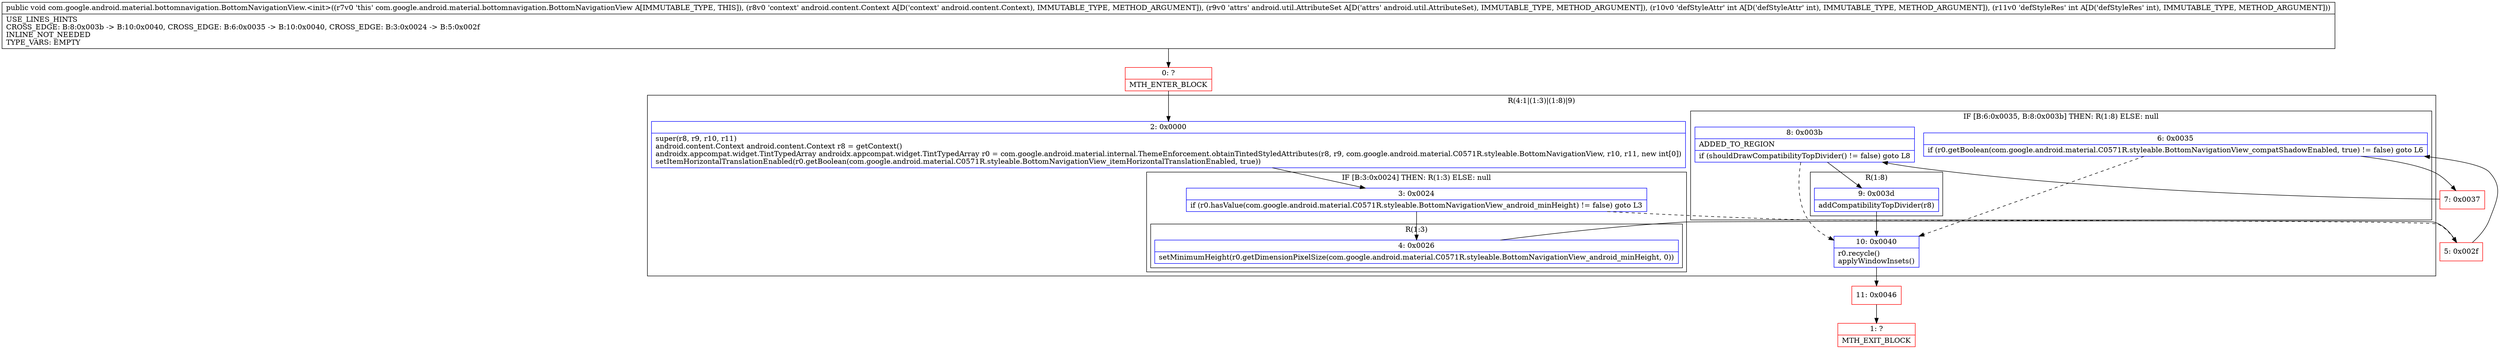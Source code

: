 digraph "CFG forcom.google.android.material.bottomnavigation.BottomNavigationView.\<init\>(Landroid\/content\/Context;Landroid\/util\/AttributeSet;II)V" {
subgraph cluster_Region_2014179441 {
label = "R(4:1|(1:3)|(1:8)|9)";
node [shape=record,color=blue];
Node_2 [shape=record,label="{2\:\ 0x0000|super(r8, r9, r10, r11)\landroid.content.Context android.content.Context r8 = getContext()\landroidx.appcompat.widget.TintTypedArray androidx.appcompat.widget.TintTypedArray r0 = com.google.android.material.internal.ThemeEnforcement.obtainTintedStyledAttributes(r8, r9, com.google.android.material.C0571R.styleable.BottomNavigationView, r10, r11, new int[0])\lsetItemHorizontalTranslationEnabled(r0.getBoolean(com.google.android.material.C0571R.styleable.BottomNavigationView_itemHorizontalTranslationEnabled, true))\l}"];
subgraph cluster_IfRegion_812664510 {
label = "IF [B:3:0x0024] THEN: R(1:3) ELSE: null";
node [shape=record,color=blue];
Node_3 [shape=record,label="{3\:\ 0x0024|if (r0.hasValue(com.google.android.material.C0571R.styleable.BottomNavigationView_android_minHeight) != false) goto L3\l}"];
subgraph cluster_Region_1600701776 {
label = "R(1:3)";
node [shape=record,color=blue];
Node_4 [shape=record,label="{4\:\ 0x0026|setMinimumHeight(r0.getDimensionPixelSize(com.google.android.material.C0571R.styleable.BottomNavigationView_android_minHeight, 0))\l}"];
}
}
subgraph cluster_IfRegion_1215379636 {
label = "IF [B:6:0x0035, B:8:0x003b] THEN: R(1:8) ELSE: null";
node [shape=record,color=blue];
Node_6 [shape=record,label="{6\:\ 0x0035|if (r0.getBoolean(com.google.android.material.C0571R.styleable.BottomNavigationView_compatShadowEnabled, true) != false) goto L6\l}"];
Node_8 [shape=record,label="{8\:\ 0x003b|ADDED_TO_REGION\l|if (shouldDrawCompatibilityTopDivider() != false) goto L8\l}"];
subgraph cluster_Region_467917796 {
label = "R(1:8)";
node [shape=record,color=blue];
Node_9 [shape=record,label="{9\:\ 0x003d|addCompatibilityTopDivider(r8)\l}"];
}
}
Node_10 [shape=record,label="{10\:\ 0x0040|r0.recycle()\lapplyWindowInsets()\l}"];
}
Node_0 [shape=record,color=red,label="{0\:\ ?|MTH_ENTER_BLOCK\l}"];
Node_5 [shape=record,color=red,label="{5\:\ 0x002f}"];
Node_7 [shape=record,color=red,label="{7\:\ 0x0037}"];
Node_11 [shape=record,color=red,label="{11\:\ 0x0046}"];
Node_1 [shape=record,color=red,label="{1\:\ ?|MTH_EXIT_BLOCK\l}"];
MethodNode[shape=record,label="{public void com.google.android.material.bottomnavigation.BottomNavigationView.\<init\>((r7v0 'this' com.google.android.material.bottomnavigation.BottomNavigationView A[IMMUTABLE_TYPE, THIS]), (r8v0 'context' android.content.Context A[D('context' android.content.Context), IMMUTABLE_TYPE, METHOD_ARGUMENT]), (r9v0 'attrs' android.util.AttributeSet A[D('attrs' android.util.AttributeSet), IMMUTABLE_TYPE, METHOD_ARGUMENT]), (r10v0 'defStyleAttr' int A[D('defStyleAttr' int), IMMUTABLE_TYPE, METHOD_ARGUMENT]), (r11v0 'defStyleRes' int A[D('defStyleRes' int), IMMUTABLE_TYPE, METHOD_ARGUMENT]))  | USE_LINES_HINTS\lCROSS_EDGE: B:8:0x003b \-\> B:10:0x0040, CROSS_EDGE: B:6:0x0035 \-\> B:10:0x0040, CROSS_EDGE: B:3:0x0024 \-\> B:5:0x002f\lINLINE_NOT_NEEDED\lTYPE_VARS: EMPTY\l}"];
MethodNode -> Node_0;Node_2 -> Node_3;
Node_3 -> Node_4;
Node_3 -> Node_5[style=dashed];
Node_4 -> Node_5;
Node_6 -> Node_7;
Node_6 -> Node_10[style=dashed];
Node_8 -> Node_9;
Node_8 -> Node_10[style=dashed];
Node_9 -> Node_10;
Node_10 -> Node_11;
Node_0 -> Node_2;
Node_5 -> Node_6;
Node_7 -> Node_8;
Node_11 -> Node_1;
}

